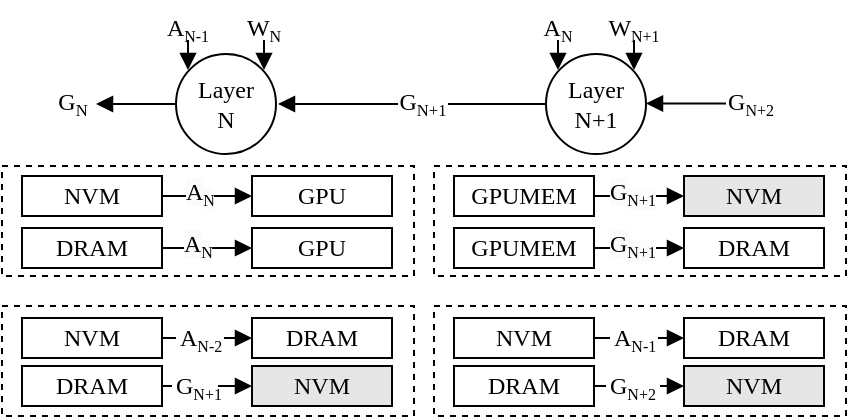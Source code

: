 <mxfile version="24.7.1" type="github">
  <diagram name="第 1 页" id="wpNkXeBpxS5qz1ylQGOW">
    <mxGraphModel dx="810" dy="458" grid="1" gridSize="10" guides="1" tooltips="1" connect="1" arrows="1" fold="1" page="1" pageScale="1" pageWidth="827" pageHeight="1169" math="0" shadow="0">
      <root>
        <mxCell id="0" />
        <mxCell id="1" parent="0" />
        <mxCell id="82lbI5ZRumD_5hzKoDGn-19" value="" style="rounded=0;whiteSpace=wrap;html=1;fillColor=none;dashed=1;fontFamily=Times New Roman;" parent="1" vertex="1">
          <mxGeometry x="312" y="251" width="206" height="55" as="geometry" />
        </mxCell>
        <mxCell id="82lbI5ZRumD_5hzKoDGn-58" value="" style="rounded=0;whiteSpace=wrap;html=1;fillColor=none;dashed=1;fontFamily=Times New Roman;" parent="1" vertex="1">
          <mxGeometry x="528" y="251" width="206" height="55" as="geometry" />
        </mxCell>
        <mxCell id="82lbI5ZRumD_5hzKoDGn-1" style="edgeStyle=orthogonalEdgeStyle;rounded=0;orthogonalLoop=1;jettySize=auto;html=1;endArrow=block;endFill=1;startArrow=none;startFill=0;fontFamily=Times New Roman;" parent="1" source="82lbI5ZRumD_5hzKoDGn-4" edge="1">
          <mxGeometry relative="1" as="geometry">
            <mxPoint x="359" y="150" as="targetPoint" />
          </mxGeometry>
        </mxCell>
        <mxCell id="82lbI5ZRumD_5hzKoDGn-4" value="Layer&lt;div&gt;N&lt;/div&gt;" style="ellipse;whiteSpace=wrap;html=1;aspect=fixed;fontFamily=Times New Roman;" parent="1" vertex="1">
          <mxGeometry x="399" y="125" width="50" height="50" as="geometry" />
        </mxCell>
        <mxCell id="82lbI5ZRumD_5hzKoDGn-5" value="G&lt;span style=&quot;font-size: 10px;&quot;&gt;&lt;sub&gt;N&lt;/sub&gt;&lt;/span&gt;" style="text;html=1;align=center;verticalAlign=middle;whiteSpace=wrap;rounded=0;fontFamily=Times New Roman;" parent="1" vertex="1">
          <mxGeometry x="335" y="135" width="25" height="30" as="geometry" />
        </mxCell>
        <mxCell id="82lbI5ZRumD_5hzKoDGn-7" style="edgeStyle=orthogonalEdgeStyle;rounded=0;orthogonalLoop=1;jettySize=auto;html=1;endArrow=none;endFill=0;startArrow=block;startFill=1;fontFamily=Times New Roman;" parent="1" edge="1">
          <mxGeometry relative="1" as="geometry">
            <mxPoint x="405" y="118" as="targetPoint" />
            <mxPoint x="405" y="133" as="sourcePoint" />
          </mxGeometry>
        </mxCell>
        <mxCell id="82lbI5ZRumD_5hzKoDGn-8" value="A&lt;sub&gt;&lt;font style=&quot;font-size: 8px;&quot;&gt;N-1&lt;/font&gt;&lt;/sub&gt;" style="text;html=1;align=center;verticalAlign=middle;whiteSpace=wrap;rounded=0;fontFamily=Times New Roman;" parent="1" vertex="1">
          <mxGeometry x="375" y="98" width="60" height="30" as="geometry" />
        </mxCell>
        <mxCell id="82lbI5ZRumD_5hzKoDGn-10" value="" style="rounded=0;whiteSpace=wrap;html=1;fillColor=none;dashed=1;fontFamily=Times New Roman;" parent="1" vertex="1">
          <mxGeometry x="312" y="181" width="206" height="55" as="geometry" />
        </mxCell>
        <mxCell id="82lbI5ZRumD_5hzKoDGn-11" style="edgeStyle=orthogonalEdgeStyle;rounded=0;orthogonalLoop=1;jettySize=auto;html=1;entryX=0;entryY=0.5;entryDx=0;entryDy=0;endArrow=block;endFill=1;exitX=1;exitY=0.5;exitDx=0;exitDy=0;fontFamily=Times New Roman;" parent="1" source="82lbI5ZRumD_5hzKoDGn-12" target="82lbI5ZRumD_5hzKoDGn-13" edge="1">
          <mxGeometry relative="1" as="geometry" />
        </mxCell>
        <mxCell id="82lbI5ZRumD_5hzKoDGn-12" value="NVM" style="rounded=0;whiteSpace=wrap;html=1;fontFamily=Times New Roman;" parent="1" vertex="1">
          <mxGeometry x="322" y="186" width="70" height="20" as="geometry" />
        </mxCell>
        <mxCell id="82lbI5ZRumD_5hzKoDGn-13" value="GPU" style="rounded=0;whiteSpace=wrap;html=1;fontFamily=Times New Roman;" parent="1" vertex="1">
          <mxGeometry x="437" y="186" width="70" height="20" as="geometry" />
        </mxCell>
        <mxCell id="82lbI5ZRumD_5hzKoDGn-14" style="edgeStyle=orthogonalEdgeStyle;rounded=0;orthogonalLoop=1;jettySize=auto;html=1;entryX=0;entryY=0.5;entryDx=0;entryDy=0;endArrow=block;endFill=1;fontFamily=Times New Roman;" parent="1" source="82lbI5ZRumD_5hzKoDGn-15" target="82lbI5ZRumD_5hzKoDGn-16" edge="1">
          <mxGeometry relative="1" as="geometry" />
        </mxCell>
        <mxCell id="82lbI5ZRumD_5hzKoDGn-15" value="NVM" style="rounded=0;whiteSpace=wrap;html=1;fontFamily=Times New Roman;" parent="1" vertex="1">
          <mxGeometry x="322" y="257" width="70" height="20" as="geometry" />
        </mxCell>
        <mxCell id="82lbI5ZRumD_5hzKoDGn-16" value="DRAM" style="rounded=0;whiteSpace=wrap;html=1;fontFamily=Times New Roman;" parent="1" vertex="1">
          <mxGeometry x="437" y="257" width="70" height="20" as="geometry" />
        </mxCell>
        <mxCell id="82lbI5ZRumD_5hzKoDGn-17" value="&lt;div style=&quot;text-align: center;&quot;&gt;A&lt;sub&gt;&lt;font style=&quot;font-size: 8px;&quot;&gt;N-2&lt;/font&gt;&lt;/sub&gt;&lt;br&gt;&lt;/div&gt;" style="text;whiteSpace=wrap;html=1;fillColor=default;fontFamily=Times New Roman;" parent="1" vertex="1">
          <mxGeometry x="399" y="253" width="24" height="24" as="geometry" />
        </mxCell>
        <mxCell id="82lbI5ZRumD_5hzKoDGn-18" value="&lt;span style=&quot;color: rgb(0, 0, 0); font-size: 12px; font-style: normal; font-variant-ligatures: normal; font-variant-caps: normal; font-weight: 400; letter-spacing: normal; orphans: 2; text-align: center; text-indent: 0px; text-transform: none; widows: 2; word-spacing: 0px; -webkit-text-stroke-width: 0px; white-space: normal; background-color: rgb(251, 251, 251); text-decoration-thickness: initial; text-decoration-style: initial; text-decoration-color: initial; float: none; display: inline !important;&quot;&gt;A&lt;/span&gt;&lt;sub style=&quot;forced-color-adjust: none; color: rgb(0, 0, 0); font-style: normal; font-variant-ligatures: normal; font-variant-caps: normal; font-weight: 400; letter-spacing: normal; orphans: 2; text-align: center; text-indent: 0px; text-transform: none; widows: 2; word-spacing: 0px; -webkit-text-stroke-width: 0px; white-space: normal; background-color: rgb(251, 251, 251); text-decoration-thickness: initial; text-decoration-style: initial; text-decoration-color: initial;&quot;&gt;&lt;font style=&quot;font-size: 8px;&quot;&gt;N&lt;/font&gt;&lt;/sub&gt;" style="text;whiteSpace=wrap;html=1;fontFamily=Times New Roman;" parent="1" vertex="1">
          <mxGeometry x="402" y="180" width="23" height="30" as="geometry" />
        </mxCell>
        <mxCell id="82lbI5ZRumD_5hzKoDGn-20" style="edgeStyle=orthogonalEdgeStyle;rounded=0;orthogonalLoop=1;jettySize=auto;html=1;entryX=0;entryY=0.5;entryDx=0;entryDy=0;endArrow=block;endFill=1;exitX=1;exitY=0.5;exitDx=0;exitDy=0;fontFamily=Times New Roman;" parent="1" source="82lbI5ZRumD_5hzKoDGn-21" target="82lbI5ZRumD_5hzKoDGn-22" edge="1">
          <mxGeometry relative="1" as="geometry" />
        </mxCell>
        <mxCell id="82lbI5ZRumD_5hzKoDGn-21" value="DRAM" style="rounded=0;whiteSpace=wrap;html=1;fontFamily=Times New Roman;" parent="1" vertex="1">
          <mxGeometry x="322" y="212" width="70" height="20" as="geometry" />
        </mxCell>
        <mxCell id="82lbI5ZRumD_5hzKoDGn-22" value="GPU" style="rounded=0;whiteSpace=wrap;html=1;fontFamily=Times New Roman;" parent="1" vertex="1">
          <mxGeometry x="437" y="212" width="70" height="20" as="geometry" />
        </mxCell>
        <mxCell id="82lbI5ZRumD_5hzKoDGn-23" style="edgeStyle=orthogonalEdgeStyle;rounded=0;orthogonalLoop=1;jettySize=auto;html=1;entryX=0;entryY=0.5;entryDx=0;entryDy=0;endArrow=block;endFill=1;fontFamily=Times New Roman;" parent="1" source="82lbI5ZRumD_5hzKoDGn-24" target="82lbI5ZRumD_5hzKoDGn-25" edge="1">
          <mxGeometry relative="1" as="geometry" />
        </mxCell>
        <mxCell id="82lbI5ZRumD_5hzKoDGn-24" value="DRAM" style="rounded=0;whiteSpace=wrap;html=1;fontFamily=Times New Roman;" parent="1" vertex="1">
          <mxGeometry x="322" y="281" width="70" height="20" as="geometry" />
        </mxCell>
        <mxCell id="82lbI5ZRumD_5hzKoDGn-25" value="NVM" style="rounded=0;whiteSpace=wrap;html=1;fontFamily=Times New Roman;fillColor=#E6E6E6;" parent="1" vertex="1">
          <mxGeometry x="437" y="281" width="70" height="20" as="geometry" />
        </mxCell>
        <mxCell id="82lbI5ZRumD_5hzKoDGn-26" value="&lt;div style=&quot;text-align: center;&quot;&gt;G&lt;sub&gt;&lt;font style=&quot;font-size: 8px;&quot;&gt;N+1&lt;/font&gt;&lt;/sub&gt;&lt;br&gt;&lt;/div&gt;" style="text;whiteSpace=wrap;html=1;fillColor=default;fontFamily=Times New Roman;" parent="1" vertex="1">
          <mxGeometry x="397" y="277" width="23" height="24" as="geometry" />
        </mxCell>
        <mxCell id="82lbI5ZRumD_5hzKoDGn-27" value="&lt;span style=&quot;color: rgb(0, 0, 0); font-size: 12px; font-style: normal; font-variant-ligatures: normal; font-variant-caps: normal; font-weight: 400; letter-spacing: normal; orphans: 2; text-align: center; text-indent: 0px; text-transform: none; widows: 2; word-spacing: 0px; -webkit-text-stroke-width: 0px; white-space: normal; background-color: rgb(251, 251, 251); text-decoration-thickness: initial; text-decoration-style: initial; text-decoration-color: initial; float: none; display: inline !important;&quot;&gt;A&lt;/span&gt;&lt;sub style=&quot;forced-color-adjust: none; color: rgb(0, 0, 0); font-style: normal; font-variant-ligatures: normal; font-variant-caps: normal; font-weight: 400; letter-spacing: normal; orphans: 2; text-align: center; text-indent: 0px; text-transform: none; widows: 2; word-spacing: 0px; -webkit-text-stroke-width: 0px; white-space: normal; background-color: rgb(251, 251, 251); text-decoration-thickness: initial; text-decoration-style: initial; text-decoration-color: initial;&quot;&gt;&lt;font style=&quot;font-size: 8px;&quot;&gt;N&lt;/font&gt;&lt;/sub&gt;" style="text;whiteSpace=wrap;html=1;fontFamily=Times New Roman;" parent="1" vertex="1">
          <mxGeometry x="401" y="206" width="17" height="30" as="geometry" />
        </mxCell>
        <mxCell id="82lbI5ZRumD_5hzKoDGn-38" style="edgeStyle=orthogonalEdgeStyle;rounded=0;orthogonalLoop=1;jettySize=auto;html=1;endArrow=none;endFill=0;startArrow=block;startFill=1;fontFamily=Times New Roman;" parent="1" edge="1">
          <mxGeometry relative="1" as="geometry">
            <mxPoint x="443" y="118" as="targetPoint" />
            <mxPoint x="443" y="133" as="sourcePoint" />
          </mxGeometry>
        </mxCell>
        <mxCell id="82lbI5ZRumD_5hzKoDGn-39" value="W&lt;sub&gt;&lt;font style=&quot;font-size: 8px;&quot;&gt;N&lt;/font&gt;&lt;/sub&gt;" style="text;html=1;align=center;verticalAlign=middle;whiteSpace=wrap;rounded=0;fontFamily=Times New Roman;" parent="1" vertex="1">
          <mxGeometry x="413" y="98" width="60" height="30" as="geometry" />
        </mxCell>
        <mxCell id="82lbI5ZRumD_5hzKoDGn-40" style="edgeStyle=orthogonalEdgeStyle;rounded=0;orthogonalLoop=1;jettySize=auto;html=1;endArrow=block;endFill=1;startArrow=none;startFill=0;fontFamily=Times New Roman;" parent="1" source="82lbI5ZRumD_5hzKoDGn-41" edge="1">
          <mxGeometry relative="1" as="geometry">
            <mxPoint x="450" y="150" as="targetPoint" />
          </mxGeometry>
        </mxCell>
        <mxCell id="82lbI5ZRumD_5hzKoDGn-41" value="Layer N+1" style="ellipse;whiteSpace=wrap;html=1;aspect=fixed;fontFamily=Times New Roman;" parent="1" vertex="1">
          <mxGeometry x="584" y="125" width="50" height="50" as="geometry" />
        </mxCell>
        <mxCell id="82lbI5ZRumD_5hzKoDGn-42" value="G&lt;span style=&quot;font-size: 10px;&quot;&gt;&lt;sub&gt;N+1&lt;/sub&gt;&lt;/span&gt;" style="text;html=1;align=center;verticalAlign=middle;whiteSpace=wrap;rounded=0;fillColor=default;fontFamily=Times New Roman;" parent="1" vertex="1">
          <mxGeometry x="510" y="135" width="25" height="30" as="geometry" />
        </mxCell>
        <mxCell id="82lbI5ZRumD_5hzKoDGn-43" style="edgeStyle=orthogonalEdgeStyle;rounded=0;orthogonalLoop=1;jettySize=auto;html=1;endArrow=none;endFill=0;startArrow=block;startFill=1;fontFamily=Times New Roman;" parent="1" edge="1">
          <mxGeometry relative="1" as="geometry">
            <mxPoint x="590" y="118" as="targetPoint" />
            <mxPoint x="590" y="133" as="sourcePoint" />
          </mxGeometry>
        </mxCell>
        <mxCell id="82lbI5ZRumD_5hzKoDGn-44" value="A&lt;sub&gt;&lt;font style=&quot;font-size: 8px;&quot;&gt;N&lt;/font&gt;&lt;/sub&gt;" style="text;html=1;align=center;verticalAlign=middle;whiteSpace=wrap;rounded=0;fontFamily=Times New Roman;" parent="1" vertex="1">
          <mxGeometry x="560" y="98" width="60" height="30" as="geometry" />
        </mxCell>
        <mxCell id="82lbI5ZRumD_5hzKoDGn-45" style="edgeStyle=orthogonalEdgeStyle;rounded=0;orthogonalLoop=1;jettySize=auto;html=1;endArrow=none;endFill=0;startArrow=block;startFill=1;fontFamily=Times New Roman;" parent="1" edge="1">
          <mxGeometry relative="1" as="geometry">
            <mxPoint x="628" y="118" as="targetPoint" />
            <mxPoint x="628" y="133" as="sourcePoint" />
          </mxGeometry>
        </mxCell>
        <mxCell id="82lbI5ZRumD_5hzKoDGn-46" value="W&lt;sub&gt;&lt;font style=&quot;font-size: 8px;&quot;&gt;N+1&lt;/font&gt;&lt;/sub&gt;" style="text;html=1;align=center;verticalAlign=middle;whiteSpace=wrap;rounded=0;fontFamily=Times New Roman;" parent="1" vertex="1">
          <mxGeometry x="598" y="98" width="60" height="30" as="geometry" />
        </mxCell>
        <mxCell id="82lbI5ZRumD_5hzKoDGn-47" style="rounded=0;orthogonalLoop=1;jettySize=auto;html=1;endArrow=block;endFill=1;startArrow=none;startFill=0;fontFamily=Times New Roman;" parent="1" edge="1">
          <mxGeometry relative="1" as="geometry">
            <mxPoint x="634" y="149.75" as="targetPoint" />
            <mxPoint x="674" y="149.75" as="sourcePoint" />
          </mxGeometry>
        </mxCell>
        <mxCell id="82lbI5ZRumD_5hzKoDGn-48" value="G&lt;sub style=&quot;&quot;&gt;&lt;font style=&quot;font-size: 8px;&quot;&gt;N+2&lt;/font&gt;&lt;/sub&gt;" style="text;html=1;align=center;verticalAlign=middle;whiteSpace=wrap;rounded=0;fontFamily=Times New Roman;" parent="1" vertex="1">
          <mxGeometry x="673.5" y="135" width="25" height="30" as="geometry" />
        </mxCell>
        <mxCell id="82lbI5ZRumD_5hzKoDGn-49" value="" style="rounded=0;whiteSpace=wrap;html=1;fillColor=none;dashed=1;fontFamily=Times New Roman;" parent="1" vertex="1">
          <mxGeometry x="528" y="181" width="206" height="55" as="geometry" />
        </mxCell>
        <mxCell id="82lbI5ZRumD_5hzKoDGn-50" style="edgeStyle=orthogonalEdgeStyle;rounded=0;orthogonalLoop=1;jettySize=auto;html=1;entryX=0;entryY=0.5;entryDx=0;entryDy=0;endArrow=block;endFill=1;exitX=1;exitY=0.5;exitDx=0;exitDy=0;fontFamily=Times New Roman;" parent="1" source="82lbI5ZRumD_5hzKoDGn-51" target="82lbI5ZRumD_5hzKoDGn-52" edge="1">
          <mxGeometry relative="1" as="geometry" />
        </mxCell>
        <mxCell id="82lbI5ZRumD_5hzKoDGn-51" value="GPUMEM" style="rounded=0;whiteSpace=wrap;html=1;fontFamily=Times New Roman;" parent="1" vertex="1">
          <mxGeometry x="538" y="186" width="70" height="20" as="geometry" />
        </mxCell>
        <mxCell id="82lbI5ZRumD_5hzKoDGn-52" value="NVM" style="rounded=0;whiteSpace=wrap;html=1;fontFamily=Times New Roman;fillColor=#E6E6E6;" parent="1" vertex="1">
          <mxGeometry x="653" y="186" width="70" height="20" as="geometry" />
        </mxCell>
        <mxCell id="82lbI5ZRumD_5hzKoDGn-53" style="edgeStyle=orthogonalEdgeStyle;rounded=0;orthogonalLoop=1;jettySize=auto;html=1;entryX=0;entryY=0.5;entryDx=0;entryDy=0;endArrow=block;endFill=1;fontFamily=Times New Roman;" parent="1" source="82lbI5ZRumD_5hzKoDGn-54" target="82lbI5ZRumD_5hzKoDGn-55" edge="1">
          <mxGeometry relative="1" as="geometry" />
        </mxCell>
        <mxCell id="82lbI5ZRumD_5hzKoDGn-54" value="NVM" style="rounded=0;whiteSpace=wrap;html=1;fontFamily=Times New Roman;" parent="1" vertex="1">
          <mxGeometry x="538" y="257" width="70" height="20" as="geometry" />
        </mxCell>
        <mxCell id="82lbI5ZRumD_5hzKoDGn-55" value="DRAM" style="rounded=0;whiteSpace=wrap;html=1;fontFamily=Times New Roman;" parent="1" vertex="1">
          <mxGeometry x="653" y="257" width="70" height="20" as="geometry" />
        </mxCell>
        <mxCell id="82lbI5ZRumD_5hzKoDGn-56" value="&lt;div style=&quot;text-align: center;&quot;&gt;A&lt;sub&gt;&lt;font style=&quot;font-size: 8px;&quot;&gt;N-1&lt;/font&gt;&lt;/sub&gt;&lt;br&gt;&lt;/div&gt;" style="text;whiteSpace=wrap;html=1;fillColor=default;fontFamily=Times New Roman;" parent="1" vertex="1">
          <mxGeometry x="616" y="253" width="24" height="24" as="geometry" />
        </mxCell>
        <mxCell id="82lbI5ZRumD_5hzKoDGn-57" value="&lt;span style=&quot;color: rgb(0, 0, 0); font-size: 12px; font-style: normal; font-variant-ligatures: normal; font-variant-caps: normal; font-weight: 400; letter-spacing: normal; orphans: 2; text-align: center; text-indent: 0px; text-transform: none; widows: 2; word-spacing: 0px; -webkit-text-stroke-width: 0px; white-space: normal; background-color: rgb(251, 251, 251); text-decoration-thickness: initial; text-decoration-style: initial; text-decoration-color: initial; float: none; display: inline !important;&quot;&gt;G&lt;/span&gt;&lt;sub style=&quot;forced-color-adjust: none; color: rgb(0, 0, 0); font-style: normal; font-variant-ligatures: normal; font-variant-caps: normal; font-weight: 400; letter-spacing: normal; orphans: 2; text-align: center; text-indent: 0px; text-transform: none; widows: 2; word-spacing: 0px; -webkit-text-stroke-width: 0px; white-space: normal; background-color: rgb(251, 251, 251); text-decoration-thickness: initial; text-decoration-style: initial; text-decoration-color: initial;&quot;&gt;&lt;font style=&quot;font-size: 8px;&quot;&gt;N+1&lt;/font&gt;&lt;/sub&gt;" style="text;whiteSpace=wrap;html=1;fontFamily=Times New Roman;" parent="1" vertex="1">
          <mxGeometry x="614" y="180" width="23" height="30" as="geometry" />
        </mxCell>
        <mxCell id="82lbI5ZRumD_5hzKoDGn-59" style="edgeStyle=orthogonalEdgeStyle;rounded=0;orthogonalLoop=1;jettySize=auto;html=1;entryX=0;entryY=0.5;entryDx=0;entryDy=0;endArrow=block;endFill=1;exitX=1;exitY=0.5;exitDx=0;exitDy=0;fontFamily=Times New Roman;" parent="1" source="82lbI5ZRumD_5hzKoDGn-60" target="82lbI5ZRumD_5hzKoDGn-61" edge="1">
          <mxGeometry relative="1" as="geometry" />
        </mxCell>
        <mxCell id="82lbI5ZRumD_5hzKoDGn-60" value="GPUMEM" style="rounded=0;whiteSpace=wrap;html=1;fontFamily=Times New Roman;" parent="1" vertex="1">
          <mxGeometry x="538" y="212" width="70" height="20" as="geometry" />
        </mxCell>
        <mxCell id="82lbI5ZRumD_5hzKoDGn-61" value="DRAM" style="rounded=0;whiteSpace=wrap;html=1;fontFamily=Times New Roman;" parent="1" vertex="1">
          <mxGeometry x="653" y="212" width="70" height="20" as="geometry" />
        </mxCell>
        <mxCell id="82lbI5ZRumD_5hzKoDGn-62" style="edgeStyle=orthogonalEdgeStyle;rounded=0;orthogonalLoop=1;jettySize=auto;html=1;entryX=0;entryY=0.5;entryDx=0;entryDy=0;endArrow=block;endFill=1;fontFamily=Times New Roman;" parent="1" source="82lbI5ZRumD_5hzKoDGn-63" target="82lbI5ZRumD_5hzKoDGn-64" edge="1">
          <mxGeometry relative="1" as="geometry" />
        </mxCell>
        <mxCell id="82lbI5ZRumD_5hzKoDGn-63" value="DRAM" style="rounded=0;whiteSpace=wrap;html=1;fontFamily=Times New Roman;" parent="1" vertex="1">
          <mxGeometry x="538" y="281" width="70" height="20" as="geometry" />
        </mxCell>
        <mxCell id="82lbI5ZRumD_5hzKoDGn-64" value="NVM" style="rounded=0;whiteSpace=wrap;html=1;fontFamily=Times New Roman;fillColor=#E6E6E6;" parent="1" vertex="1">
          <mxGeometry x="653" y="281" width="70" height="20" as="geometry" />
        </mxCell>
        <mxCell id="82lbI5ZRumD_5hzKoDGn-65" value="&lt;div style=&quot;text-align: center;&quot;&gt;G&lt;sub&gt;&lt;font style=&quot;font-size: 8px;&quot;&gt;N+2&lt;/font&gt;&lt;/sub&gt;&lt;br&gt;&lt;/div&gt;" style="text;whiteSpace=wrap;html=1;fillColor=default;fontFamily=Times New Roman;" parent="1" vertex="1">
          <mxGeometry x="614" y="277" width="27" height="24" as="geometry" />
        </mxCell>
        <mxCell id="82lbI5ZRumD_5hzKoDGn-66" value="&lt;span style=&quot;color: rgb(0, 0, 0); font-size: 12px; font-style: normal; font-variant-ligatures: normal; font-variant-caps: normal; font-weight: 400; letter-spacing: normal; orphans: 2; text-align: center; text-indent: 0px; text-transform: none; widows: 2; word-spacing: 0px; -webkit-text-stroke-width: 0px; white-space: normal; background-color: rgb(251, 251, 251); text-decoration-thickness: initial; text-decoration-style: initial; text-decoration-color: initial; float: none; display: inline !important;&quot;&gt;G&lt;/span&gt;&lt;sub style=&quot;forced-color-adjust: none; color: rgb(0, 0, 0); font-style: normal; font-variant-ligatures: normal; font-variant-caps: normal; font-weight: 400; letter-spacing: normal; orphans: 2; text-align: center; text-indent: 0px; text-transform: none; widows: 2; word-spacing: 0px; -webkit-text-stroke-width: 0px; white-space: normal; background-color: rgb(251, 251, 251); text-decoration-thickness: initial; text-decoration-style: initial; text-decoration-color: initial;&quot;&gt;&lt;font style=&quot;font-size: 8px;&quot;&gt;N+1&lt;/font&gt;&lt;/sub&gt;" style="text;whiteSpace=wrap;html=1;fontFamily=Times New Roman;" parent="1" vertex="1">
          <mxGeometry x="614" y="206" width="17" height="30" as="geometry" />
        </mxCell>
      </root>
    </mxGraphModel>
  </diagram>
</mxfile>
